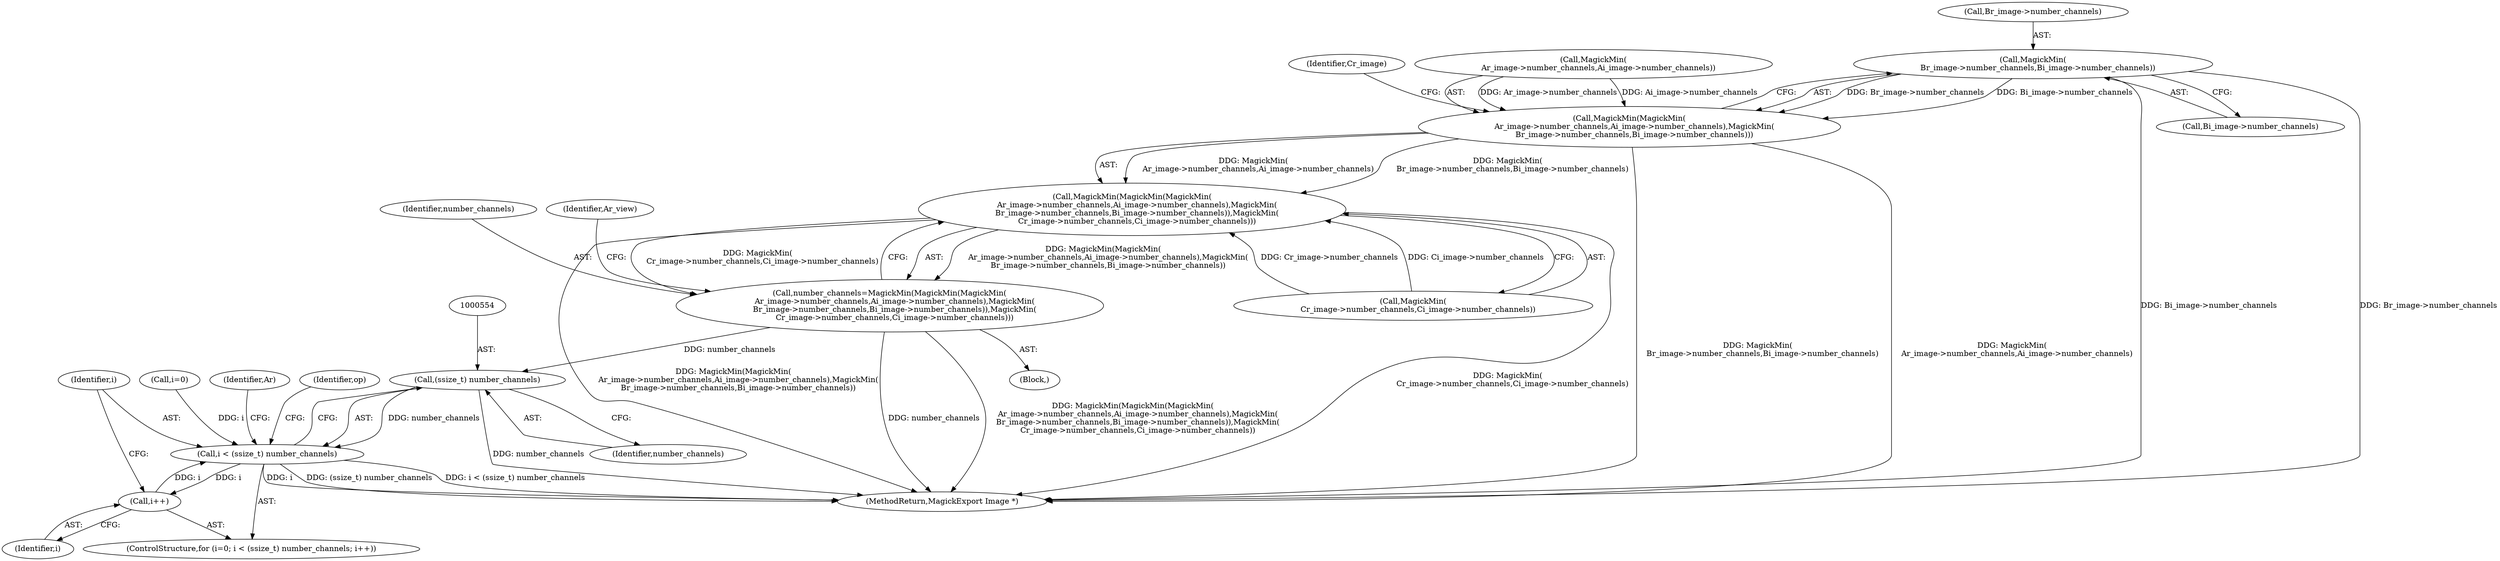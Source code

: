 digraph "0_ImageMagick_d5089971bd792311aaab5cb73460326d7ef7f32d@pointer" {
"1000353" [label="(Call,MagickMin(\n    Br_image->number_channels,Bi_image->number_channels))"];
"1000345" [label="(Call,MagickMin(MagickMin(\n    Ar_image->number_channels,Ai_image->number_channels),MagickMin(\n    Br_image->number_channels,Bi_image->number_channels)))"];
"1000344" [label="(Call,MagickMin(MagickMin(MagickMin(\n    Ar_image->number_channels,Ai_image->number_channels),MagickMin(\n    Br_image->number_channels,Bi_image->number_channels)),MagickMin(\n    Cr_image->number_channels,Ci_image->number_channels)))"];
"1000342" [label="(Call,number_channels=MagickMin(MagickMin(MagickMin(\n    Ar_image->number_channels,Ai_image->number_channels),MagickMin(\n    Br_image->number_channels,Bi_image->number_channels)),MagickMin(\n    Cr_image->number_channels,Ci_image->number_channels)))"];
"1000553" [label="(Call,(ssize_t) number_channels)"];
"1000551" [label="(Call,i < (ssize_t) number_channels)"];
"1000556" [label="(Call,i++)"];
"1000344" [label="(Call,MagickMin(MagickMin(MagickMin(\n    Ar_image->number_channels,Ai_image->number_channels),MagickMin(\n    Br_image->number_channels,Bi_image->number_channels)),MagickMin(\n    Cr_image->number_channels,Ci_image->number_channels)))"];
"1000551" [label="(Call,i < (ssize_t) number_channels)"];
"1000362" [label="(Identifier,Cr_image)"];
"1000346" [label="(Call,MagickMin(\n    Ar_image->number_channels,Ai_image->number_channels))"];
"1000548" [label="(Call,i=0)"];
"1000848" [label="(Identifier,Ar)"];
"1000553" [label="(Call,(ssize_t) number_channels)"];
"1000951" [label="(MethodReturn,MagickExport Image *)"];
"1000368" [label="(Identifier,Ar_view)"];
"1000555" [label="(Identifier,number_channels)"];
"1000552" [label="(Identifier,i)"];
"1000357" [label="(Call,Bi_image->number_channels)"];
"1000345" [label="(Call,MagickMin(MagickMin(\n    Ar_image->number_channels,Ai_image->number_channels),MagickMin(\n    Br_image->number_channels,Bi_image->number_channels)))"];
"1000547" [label="(ControlStructure,for (i=0; i < (ssize_t) number_channels; i++))"];
"1000343" [label="(Identifier,number_channels)"];
"1000354" [label="(Call,Br_image->number_channels)"];
"1000560" [label="(Identifier,op)"];
"1000342" [label="(Call,number_channels=MagickMin(MagickMin(MagickMin(\n    Ar_image->number_channels,Ai_image->number_channels),MagickMin(\n    Br_image->number_channels,Bi_image->number_channels)),MagickMin(\n    Cr_image->number_channels,Ci_image->number_channels)))"];
"1000556" [label="(Call,i++)"];
"1000353" [label="(Call,MagickMin(\n    Br_image->number_channels,Bi_image->number_channels))"];
"1000557" [label="(Identifier,i)"];
"1000105" [label="(Block,)"];
"1000360" [label="(Call,MagickMin(\n    Cr_image->number_channels,Ci_image->number_channels))"];
"1000353" -> "1000345"  [label="AST: "];
"1000353" -> "1000357"  [label="CFG: "];
"1000354" -> "1000353"  [label="AST: "];
"1000357" -> "1000353"  [label="AST: "];
"1000345" -> "1000353"  [label="CFG: "];
"1000353" -> "1000951"  [label="DDG: Bi_image->number_channels"];
"1000353" -> "1000951"  [label="DDG: Br_image->number_channels"];
"1000353" -> "1000345"  [label="DDG: Br_image->number_channels"];
"1000353" -> "1000345"  [label="DDG: Bi_image->number_channels"];
"1000345" -> "1000344"  [label="AST: "];
"1000346" -> "1000345"  [label="AST: "];
"1000362" -> "1000345"  [label="CFG: "];
"1000345" -> "1000951"  [label="DDG: MagickMin(\n    Br_image->number_channels,Bi_image->number_channels)"];
"1000345" -> "1000951"  [label="DDG: MagickMin(\n    Ar_image->number_channels,Ai_image->number_channels)"];
"1000345" -> "1000344"  [label="DDG: MagickMin(\n    Ar_image->number_channels,Ai_image->number_channels)"];
"1000345" -> "1000344"  [label="DDG: MagickMin(\n    Br_image->number_channels,Bi_image->number_channels)"];
"1000346" -> "1000345"  [label="DDG: Ar_image->number_channels"];
"1000346" -> "1000345"  [label="DDG: Ai_image->number_channels"];
"1000344" -> "1000342"  [label="AST: "];
"1000344" -> "1000360"  [label="CFG: "];
"1000360" -> "1000344"  [label="AST: "];
"1000342" -> "1000344"  [label="CFG: "];
"1000344" -> "1000951"  [label="DDG: MagickMin(\n    Cr_image->number_channels,Ci_image->number_channels)"];
"1000344" -> "1000951"  [label="DDG: MagickMin(MagickMin(\n    Ar_image->number_channels,Ai_image->number_channels),MagickMin(\n    Br_image->number_channels,Bi_image->number_channels))"];
"1000344" -> "1000342"  [label="DDG: MagickMin(MagickMin(\n    Ar_image->number_channels,Ai_image->number_channels),MagickMin(\n    Br_image->number_channels,Bi_image->number_channels))"];
"1000344" -> "1000342"  [label="DDG: MagickMin(\n    Cr_image->number_channels,Ci_image->number_channels)"];
"1000360" -> "1000344"  [label="DDG: Cr_image->number_channels"];
"1000360" -> "1000344"  [label="DDG: Ci_image->number_channels"];
"1000342" -> "1000105"  [label="AST: "];
"1000343" -> "1000342"  [label="AST: "];
"1000368" -> "1000342"  [label="CFG: "];
"1000342" -> "1000951"  [label="DDG: MagickMin(MagickMin(MagickMin(\n    Ar_image->number_channels,Ai_image->number_channels),MagickMin(\n    Br_image->number_channels,Bi_image->number_channels)),MagickMin(\n    Cr_image->number_channels,Ci_image->number_channels))"];
"1000342" -> "1000951"  [label="DDG: number_channels"];
"1000342" -> "1000553"  [label="DDG: number_channels"];
"1000553" -> "1000551"  [label="AST: "];
"1000553" -> "1000555"  [label="CFG: "];
"1000554" -> "1000553"  [label="AST: "];
"1000555" -> "1000553"  [label="AST: "];
"1000551" -> "1000553"  [label="CFG: "];
"1000553" -> "1000951"  [label="DDG: number_channels"];
"1000553" -> "1000551"  [label="DDG: number_channels"];
"1000551" -> "1000547"  [label="AST: "];
"1000552" -> "1000551"  [label="AST: "];
"1000560" -> "1000551"  [label="CFG: "];
"1000848" -> "1000551"  [label="CFG: "];
"1000551" -> "1000951"  [label="DDG: (ssize_t) number_channels"];
"1000551" -> "1000951"  [label="DDG: i < (ssize_t) number_channels"];
"1000551" -> "1000951"  [label="DDG: i"];
"1000556" -> "1000551"  [label="DDG: i"];
"1000548" -> "1000551"  [label="DDG: i"];
"1000551" -> "1000556"  [label="DDG: i"];
"1000556" -> "1000547"  [label="AST: "];
"1000556" -> "1000557"  [label="CFG: "];
"1000557" -> "1000556"  [label="AST: "];
"1000552" -> "1000556"  [label="CFG: "];
}
